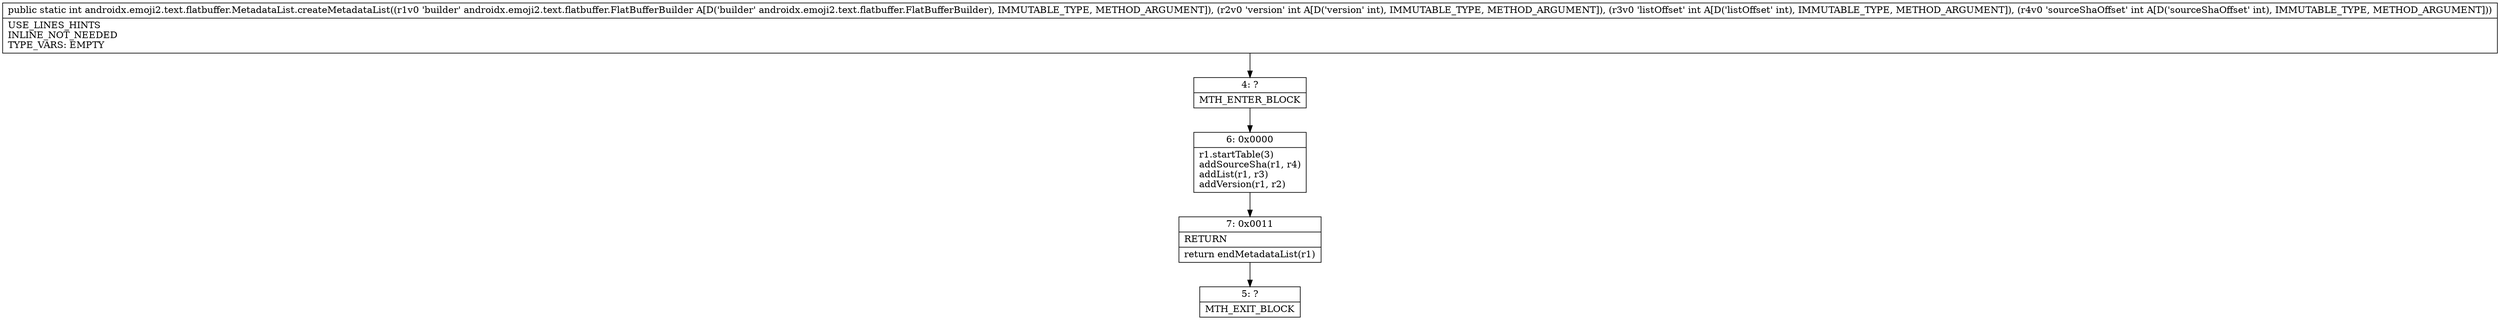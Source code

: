 digraph "CFG forandroidx.emoji2.text.flatbuffer.MetadataList.createMetadataList(Landroidx\/emoji2\/text\/flatbuffer\/FlatBufferBuilder;III)I" {
Node_4 [shape=record,label="{4\:\ ?|MTH_ENTER_BLOCK\l}"];
Node_6 [shape=record,label="{6\:\ 0x0000|r1.startTable(3)\laddSourceSha(r1, r4)\laddList(r1, r3)\laddVersion(r1, r2)\l}"];
Node_7 [shape=record,label="{7\:\ 0x0011|RETURN\l|return endMetadataList(r1)\l}"];
Node_5 [shape=record,label="{5\:\ ?|MTH_EXIT_BLOCK\l}"];
MethodNode[shape=record,label="{public static int androidx.emoji2.text.flatbuffer.MetadataList.createMetadataList((r1v0 'builder' androidx.emoji2.text.flatbuffer.FlatBufferBuilder A[D('builder' androidx.emoji2.text.flatbuffer.FlatBufferBuilder), IMMUTABLE_TYPE, METHOD_ARGUMENT]), (r2v0 'version' int A[D('version' int), IMMUTABLE_TYPE, METHOD_ARGUMENT]), (r3v0 'listOffset' int A[D('listOffset' int), IMMUTABLE_TYPE, METHOD_ARGUMENT]), (r4v0 'sourceShaOffset' int A[D('sourceShaOffset' int), IMMUTABLE_TYPE, METHOD_ARGUMENT]))  | USE_LINES_HINTS\lINLINE_NOT_NEEDED\lTYPE_VARS: EMPTY\l}"];
MethodNode -> Node_4;Node_4 -> Node_6;
Node_6 -> Node_7;
Node_7 -> Node_5;
}

